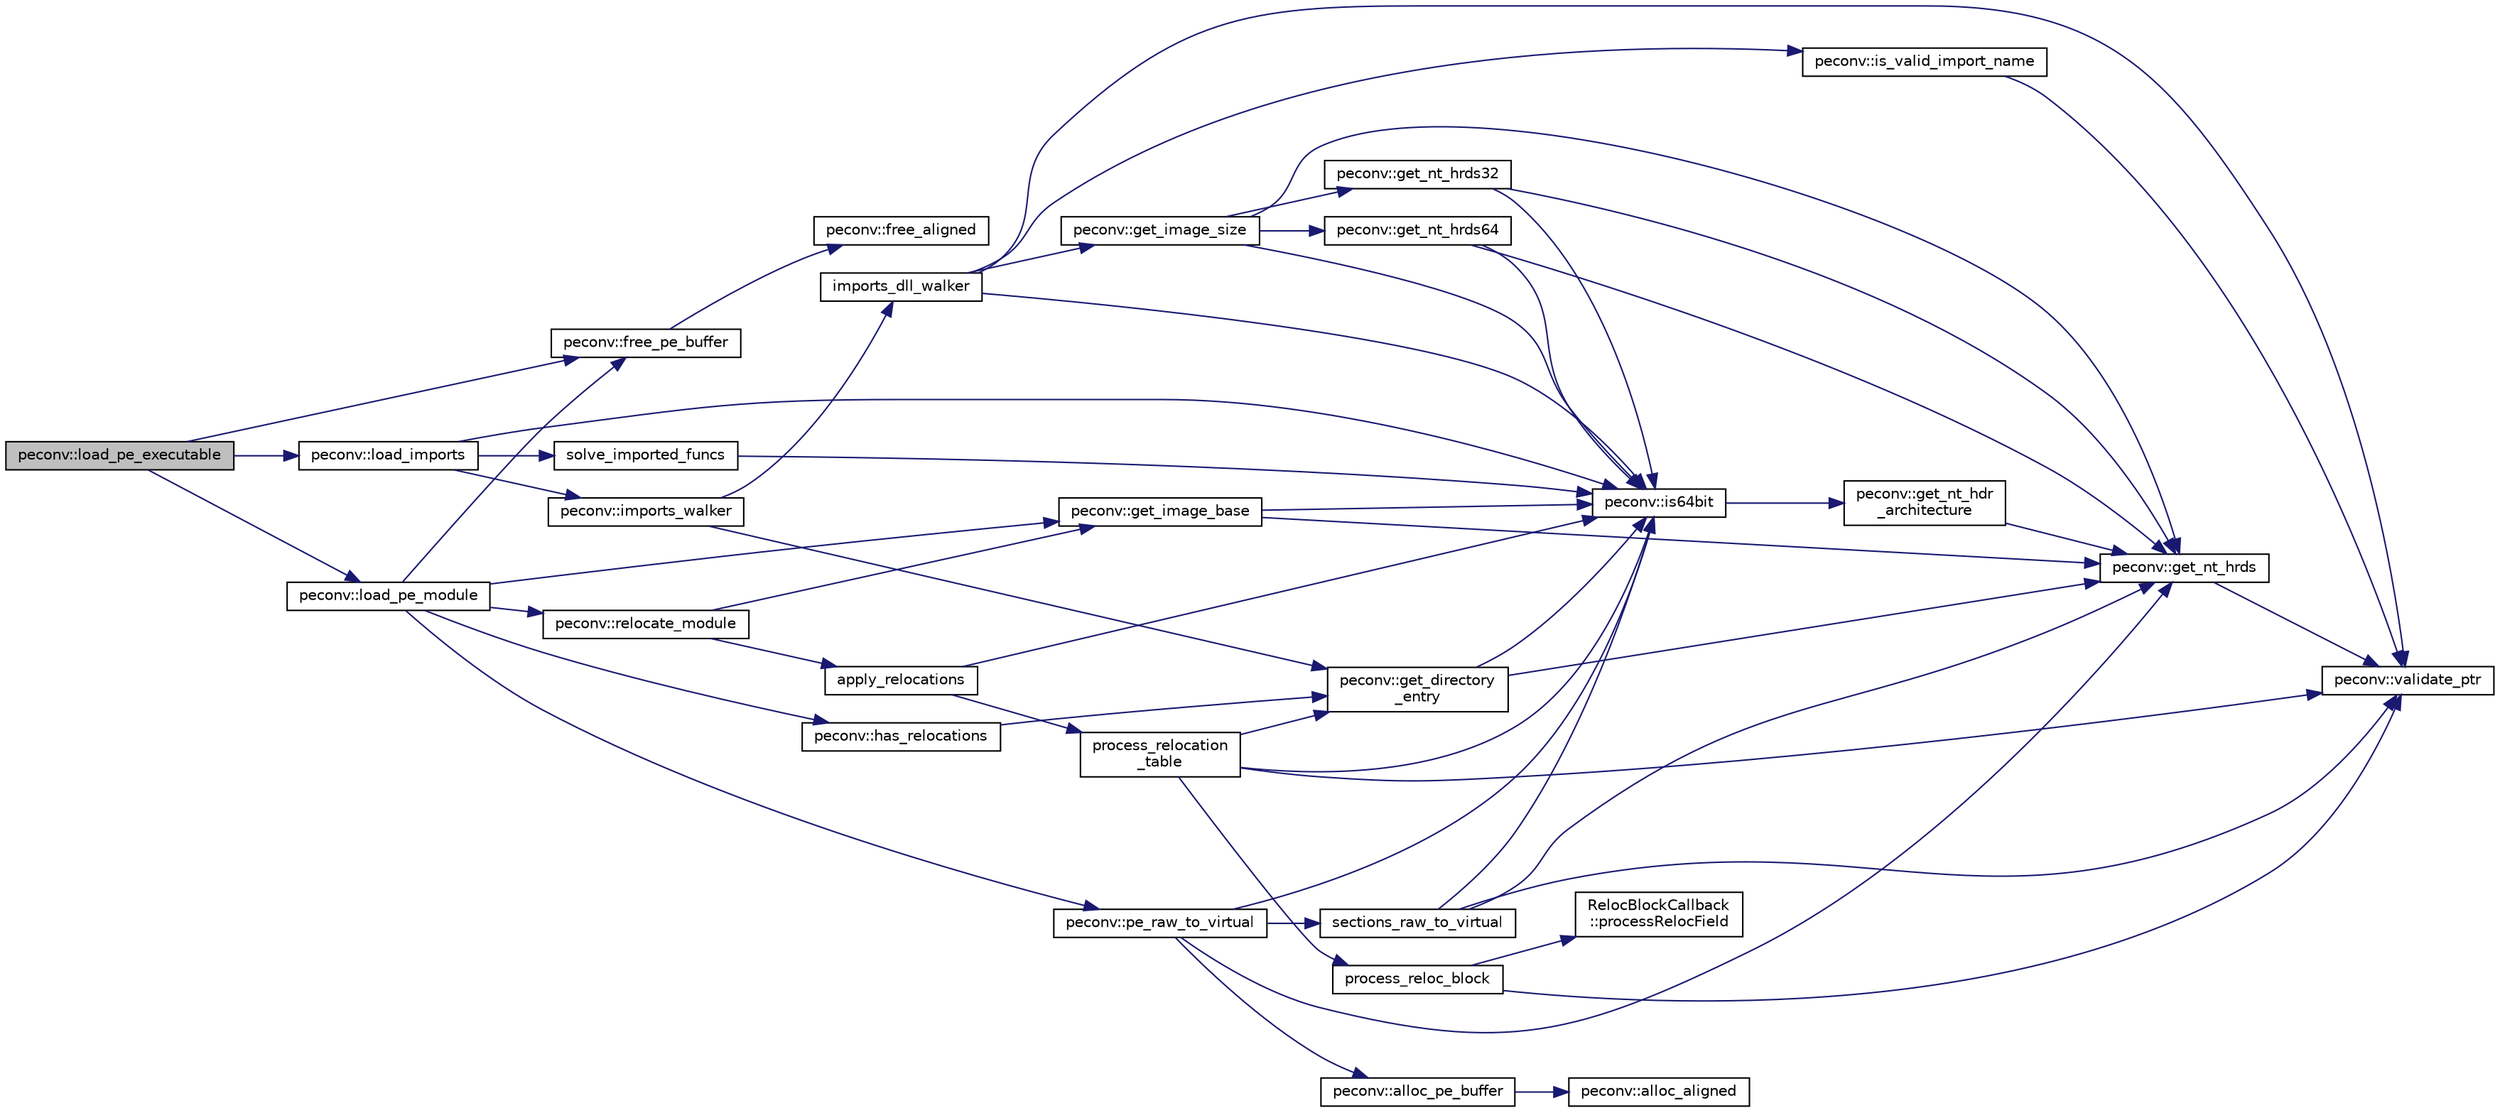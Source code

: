 digraph "peconv::load_pe_executable"
{
 // LATEX_PDF_SIZE
  edge [fontname="Helvetica",fontsize="10",labelfontname="Helvetica",labelfontsize="10"];
  node [fontname="Helvetica",fontsize="10",shape=record];
  rankdir="LR";
  Node1 [label="peconv::load_pe_executable",height=0.2,width=0.4,color="black", fillcolor="grey75", style="filled", fontcolor="black",tooltip=" "];
  Node1 -> Node2 [color="midnightblue",fontsize="10",style="solid",fontname="Helvetica"];
  Node2 [label="peconv::free_pe_buffer",height=0.2,width=0.4,color="black", fillcolor="white", style="filled",URL="$namespacepeconv.html#a839f04fa06f311e3270a4305421ad35f",tooltip=" "];
  Node2 -> Node3 [color="midnightblue",fontsize="10",style="solid",fontname="Helvetica"];
  Node3 [label="peconv::free_aligned",height=0.2,width=0.4,color="black", fillcolor="white", style="filled",URL="$namespacepeconv.html#a0e37c28aa6d21070a623054c52126531",tooltip=" "];
  Node1 -> Node4 [color="midnightblue",fontsize="10",style="solid",fontname="Helvetica"];
  Node4 [label="peconv::load_imports",height=0.2,width=0.4,color="black", fillcolor="white", style="filled",URL="$namespacepeconv.html#af1c15af4855b4953de9e7b0001c67e49",tooltip=" "];
  Node4 -> Node5 [color="midnightblue",fontsize="10",style="solid",fontname="Helvetica"];
  Node5 [label="peconv::imports_walker",height=0.2,width=0.4,color="black", fillcolor="white", style="filled",URL="$namespacepeconv.html#a0c83689180b9dd9b6a3fa70032f811d0",tooltip=" "];
  Node5 -> Node6 [color="midnightblue",fontsize="10",style="solid",fontname="Helvetica"];
  Node6 [label="peconv::get_directory\l_entry",height=0.2,width=0.4,color="black", fillcolor="white", style="filled",URL="$namespacepeconv.html#ad22e135ef3600e6ebc35b809804f5b68",tooltip=" "];
  Node6 -> Node7 [color="midnightblue",fontsize="10",style="solid",fontname="Helvetica"];
  Node7 [label="peconv::get_nt_hrds",height=0.2,width=0.4,color="black", fillcolor="white", style="filled",URL="$namespacepeconv.html#a69b35d1e381950218ac4f2bc3c9846fe",tooltip=" "];
  Node7 -> Node8 [color="midnightblue",fontsize="10",style="solid",fontname="Helvetica"];
  Node8 [label="peconv::validate_ptr",height=0.2,width=0.4,color="black", fillcolor="white", style="filled",URL="$namespacepeconv.html#a02f2984cee1eddb5e883917f2c231016",tooltip=" "];
  Node6 -> Node9 [color="midnightblue",fontsize="10",style="solid",fontname="Helvetica"];
  Node9 [label="peconv::is64bit",height=0.2,width=0.4,color="black", fillcolor="white", style="filled",URL="$namespacepeconv.html#aa66eb25442292a01f9fcd0f1e4da899f",tooltip=" "];
  Node9 -> Node10 [color="midnightblue",fontsize="10",style="solid",fontname="Helvetica"];
  Node10 [label="peconv::get_nt_hdr\l_architecture",height=0.2,width=0.4,color="black", fillcolor="white", style="filled",URL="$namespacepeconv.html#a1621d9ae5ce1a3a0be6a9fa77c7bf59b",tooltip=" "];
  Node10 -> Node7 [color="midnightblue",fontsize="10",style="solid",fontname="Helvetica"];
  Node5 -> Node11 [color="midnightblue",fontsize="10",style="solid",fontname="Helvetica"];
  Node11 [label="imports_dll_walker",height=0.2,width=0.4,color="black", fillcolor="white", style="filled",URL="$imports__loader_8cpp.html#a87ed856eb60ea32aa28c584d71b92cca",tooltip=" "];
  Node11 -> Node12 [color="midnightblue",fontsize="10",style="solid",fontname="Helvetica"];
  Node12 [label="peconv::get_image_size",height=0.2,width=0.4,color="black", fillcolor="white", style="filled",URL="$namespacepeconv.html#a7d79bda8907a18a81aa6bd8e1c1626cb",tooltip=" "];
  Node12 -> Node7 [color="midnightblue",fontsize="10",style="solid",fontname="Helvetica"];
  Node12 -> Node13 [color="midnightblue",fontsize="10",style="solid",fontname="Helvetica"];
  Node13 [label="peconv::get_nt_hrds32",height=0.2,width=0.4,color="black", fillcolor="white", style="filled",URL="$namespacepeconv.html#a4cb70e23d3127915eee2376ecc1bac22",tooltip=" "];
  Node13 -> Node7 [color="midnightblue",fontsize="10",style="solid",fontname="Helvetica"];
  Node13 -> Node9 [color="midnightblue",fontsize="10",style="solid",fontname="Helvetica"];
  Node12 -> Node14 [color="midnightblue",fontsize="10",style="solid",fontname="Helvetica"];
  Node14 [label="peconv::get_nt_hrds64",height=0.2,width=0.4,color="black", fillcolor="white", style="filled",URL="$namespacepeconv.html#a2ec8771220bb8c4e6d82b8ee4d8eb7e1",tooltip=" "];
  Node14 -> Node7 [color="midnightblue",fontsize="10",style="solid",fontname="Helvetica"];
  Node14 -> Node9 [color="midnightblue",fontsize="10",style="solid",fontname="Helvetica"];
  Node12 -> Node9 [color="midnightblue",fontsize="10",style="solid",fontname="Helvetica"];
  Node11 -> Node9 [color="midnightblue",fontsize="10",style="solid",fontname="Helvetica"];
  Node11 -> Node15 [color="midnightblue",fontsize="10",style="solid",fontname="Helvetica"];
  Node15 [label="peconv::is_valid_import_name",height=0.2,width=0.4,color="black", fillcolor="white", style="filled",URL="$namespacepeconv.html#ac67dbb3e437d06f60e0eb3cfcf567e90",tooltip=" "];
  Node15 -> Node8 [color="midnightblue",fontsize="10",style="solid",fontname="Helvetica"];
  Node11 -> Node8 [color="midnightblue",fontsize="10",style="solid",fontname="Helvetica"];
  Node4 -> Node9 [color="midnightblue",fontsize="10",style="solid",fontname="Helvetica"];
  Node4 -> Node16 [color="midnightblue",fontsize="10",style="solid",fontname="Helvetica"];
  Node16 [label="solve_imported_funcs",height=0.2,width=0.4,color="black", fillcolor="white", style="filled",URL="$imports__loader_8cpp.html#a1dcd0e1d1b646e6aa57ce50af2e63e30",tooltip=" "];
  Node16 -> Node9 [color="midnightblue",fontsize="10",style="solid",fontname="Helvetica"];
  Node1 -> Node17 [color="midnightblue",fontsize="10",style="solid",fontname="Helvetica"];
  Node17 [label="peconv::load_pe_module",height=0.2,width=0.4,color="black", fillcolor="white", style="filled",URL="$namespacepeconv.html#a7731531c07531385db3c749676dd702f",tooltip=" "];
  Node17 -> Node2 [color="midnightblue",fontsize="10",style="solid",fontname="Helvetica"];
  Node17 -> Node18 [color="midnightblue",fontsize="10",style="solid",fontname="Helvetica"];
  Node18 [label="peconv::get_image_base",height=0.2,width=0.4,color="black", fillcolor="white", style="filled",URL="$namespacepeconv.html#a413347caca570436e87a5dedc988660d",tooltip=" "];
  Node18 -> Node7 [color="midnightblue",fontsize="10",style="solid",fontname="Helvetica"];
  Node18 -> Node9 [color="midnightblue",fontsize="10",style="solid",fontname="Helvetica"];
  Node17 -> Node19 [color="midnightblue",fontsize="10",style="solid",fontname="Helvetica"];
  Node19 [label="peconv::has_relocations",height=0.2,width=0.4,color="black", fillcolor="white", style="filled",URL="$namespacepeconv.html#a0b3a6cb6bb1f0b3ac8b2b4556d491d65",tooltip=" "];
  Node19 -> Node6 [color="midnightblue",fontsize="10",style="solid",fontname="Helvetica"];
  Node17 -> Node20 [color="midnightblue",fontsize="10",style="solid",fontname="Helvetica"];
  Node20 [label="peconv::pe_raw_to_virtual",height=0.2,width=0.4,color="black", fillcolor="white", style="filled",URL="$namespacepeconv.html#aa1700ed9ad374834ca6b2b07f146ad0b",tooltip=" "];
  Node20 -> Node21 [color="midnightblue",fontsize="10",style="solid",fontname="Helvetica"];
  Node21 [label="peconv::alloc_pe_buffer",height=0.2,width=0.4,color="black", fillcolor="white", style="filled",URL="$namespacepeconv.html#a92647f207ca261ca38ff516943501dd1",tooltip=" "];
  Node21 -> Node22 [color="midnightblue",fontsize="10",style="solid",fontname="Helvetica"];
  Node22 [label="peconv::alloc_aligned",height=0.2,width=0.4,color="black", fillcolor="white", style="filled",URL="$namespacepeconv.html#a3df24248b3c8c9be64db51a405486923",tooltip=" "];
  Node20 -> Node7 [color="midnightblue",fontsize="10",style="solid",fontname="Helvetica"];
  Node20 -> Node9 [color="midnightblue",fontsize="10",style="solid",fontname="Helvetica"];
  Node20 -> Node23 [color="midnightblue",fontsize="10",style="solid",fontname="Helvetica"];
  Node23 [label="sections_raw_to_virtual",height=0.2,width=0.4,color="black", fillcolor="white", style="filled",URL="$pe__raw__to__virtual_8cpp.html#aa36f9f164cf7634ae71609daf64770cd",tooltip=" "];
  Node23 -> Node7 [color="midnightblue",fontsize="10",style="solid",fontname="Helvetica"];
  Node23 -> Node9 [color="midnightblue",fontsize="10",style="solid",fontname="Helvetica"];
  Node23 -> Node8 [color="midnightblue",fontsize="10",style="solid",fontname="Helvetica"];
  Node17 -> Node24 [color="midnightblue",fontsize="10",style="solid",fontname="Helvetica"];
  Node24 [label="peconv::relocate_module",height=0.2,width=0.4,color="black", fillcolor="white", style="filled",URL="$namespacepeconv.html#ab35521cbdafa0310a0d7e9d1525beed8",tooltip=" "];
  Node24 -> Node25 [color="midnightblue",fontsize="10",style="solid",fontname="Helvetica"];
  Node25 [label="apply_relocations",height=0.2,width=0.4,color="black", fillcolor="white", style="filled",URL="$relocate_8cpp.html#a66ddf83b81ed1c6787ffb1421a4f94b5",tooltip=" "];
  Node25 -> Node9 [color="midnightblue",fontsize="10",style="solid",fontname="Helvetica"];
  Node25 -> Node26 [color="midnightblue",fontsize="10",style="solid",fontname="Helvetica"];
  Node26 [label="process_relocation\l_table",height=0.2,width=0.4,color="black", fillcolor="white", style="filled",URL="$relocate_8cpp.html#a206578e0ca77e5b4eb11b4c526dc4de8",tooltip=" "];
  Node26 -> Node6 [color="midnightblue",fontsize="10",style="solid",fontname="Helvetica"];
  Node26 -> Node9 [color="midnightblue",fontsize="10",style="solid",fontname="Helvetica"];
  Node26 -> Node27 [color="midnightblue",fontsize="10",style="solid",fontname="Helvetica"];
  Node27 [label="process_reloc_block",height=0.2,width=0.4,color="black", fillcolor="white", style="filled",URL="$relocate_8cpp.html#a093b755c4e9d6081fda4f19ff3bc19ec",tooltip=" "];
  Node27 -> Node28 [color="midnightblue",fontsize="10",style="solid",fontname="Helvetica"];
  Node28 [label="RelocBlockCallback\l::processRelocField",height=0.2,width=0.4,color="black", fillcolor="white", style="filled",URL="$class_reloc_block_callback.html#aab7de8ef366cb44d52a2e98881d10407",tooltip=" "];
  Node27 -> Node8 [color="midnightblue",fontsize="10",style="solid",fontname="Helvetica"];
  Node26 -> Node8 [color="midnightblue",fontsize="10",style="solid",fontname="Helvetica"];
  Node24 -> Node18 [color="midnightblue",fontsize="10",style="solid",fontname="Helvetica"];
}
